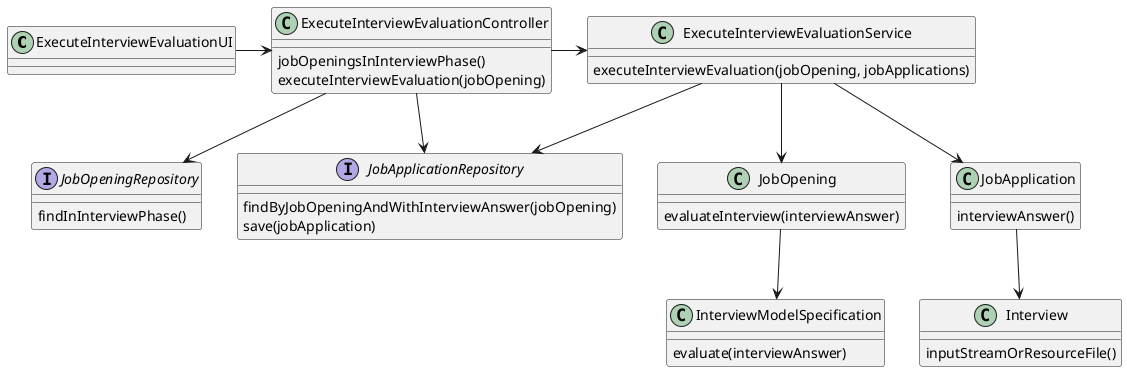 @startuml
'https://plantuml.com/class-diagram

class ExecuteInterviewEvaluationUI
class ExecuteInterviewEvaluationController {
    jobOpeningsInInterviewPhase()
    executeInterviewEvaluation(jobOpening)
    }
class ExecuteInterviewEvaluationService{
    executeInterviewEvaluation(jobOpening, jobApplications)
    }
interface JobOpeningRepository{
    findInInterviewPhase()
    }
interface JobApplicationRepository{
    findByJobOpeningAndWithInterviewAnswer(jobOpening)
    save(jobApplication)
    }
class JobOpening{
    evaluateInterview(interviewAnswer)
    }
class JobApplication{
    interviewAnswer()
}
class InterviewModelSpecification{
    evaluate(interviewAnswer)
    }
class Interview{
    inputStreamOrResourceFile()
    }


ExecuteInterviewEvaluationUI -> ExecuteInterviewEvaluationController
ExecuteInterviewEvaluationController --> JobOpeningRepository
ExecuteInterviewEvaluationController --> JobApplicationRepository
ExecuteInterviewEvaluationController -> ExecuteInterviewEvaluationService
ExecuteInterviewEvaluationService --> JobApplicationRepository
ExecuteInterviewEvaluationService --> JobOpening
ExecuteInterviewEvaluationService --> JobApplication
JobOpening --> InterviewModelSpecification
JobApplication --> Interview

@enduml